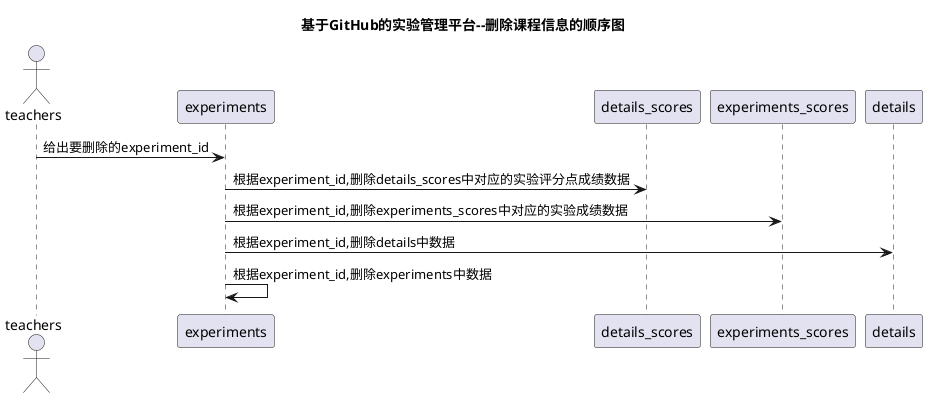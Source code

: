 @startuml
title 基于GitHub的实验管理平台--删除课程信息的顺序图
actor teachers
teachers -> experiments: 给出要删除的experiment_id
experiments -> details_scores: 根据experiment_id,删除details_scores中对应的实验评分点成绩数据
experiments -> experiments_scores: 根据experiment_id,删除experiments_scores中对应的实验成绩数据
experiments -> details: 根据experiment_id,删除details中数据
experiments -> experiments: 根据experiment_id,删除experiments中数据


@enduml